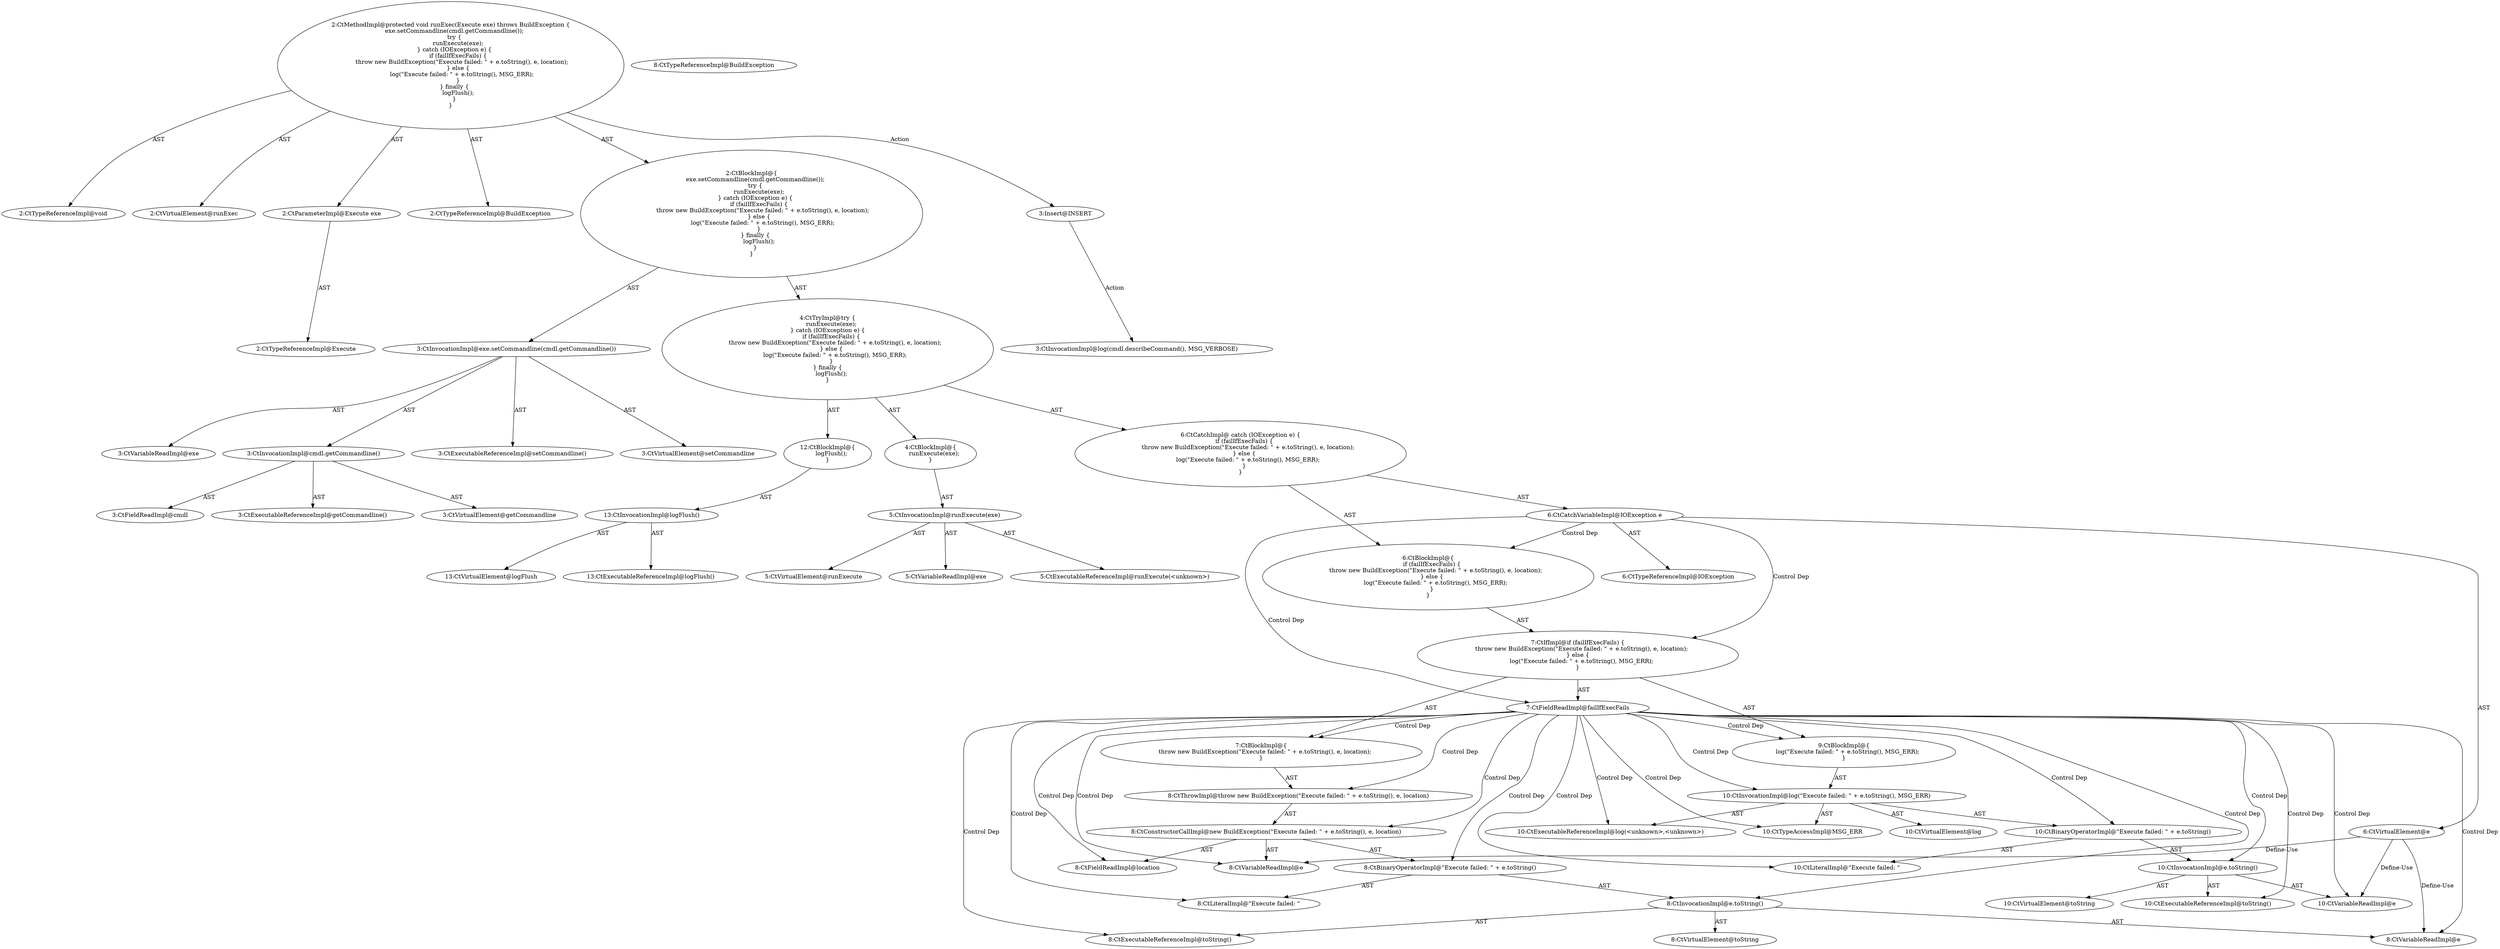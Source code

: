 digraph "runExec#?,Execute" {
0 [label="2:CtTypeReferenceImpl@void" shape=ellipse]
1 [label="2:CtVirtualElement@runExec" shape=ellipse]
2 [label="2:CtParameterImpl@Execute exe" shape=ellipse]
3 [label="2:CtTypeReferenceImpl@Execute" shape=ellipse]
4 [label="2:CtTypeReferenceImpl@BuildException" shape=ellipse]
5 [label="3:CtExecutableReferenceImpl@setCommandline()" shape=ellipse]
6 [label="3:CtVirtualElement@setCommandline" shape=ellipse]
7 [label="3:CtVariableReadImpl@exe" shape=ellipse]
8 [label="3:CtExecutableReferenceImpl@getCommandline()" shape=ellipse]
9 [label="3:CtVirtualElement@getCommandline" shape=ellipse]
10 [label="3:CtFieldReadImpl@cmdl" shape=ellipse]
11 [label="3:CtInvocationImpl@cmdl.getCommandline()" shape=ellipse]
12 [label="3:CtInvocationImpl@exe.setCommandline(cmdl.getCommandline())" shape=ellipse]
13 [label="5:CtExecutableReferenceImpl@runExecute(<unknown>)" shape=ellipse]
14 [label="5:CtVirtualElement@runExecute" shape=ellipse]
15 [label="5:CtVariableReadImpl@exe" shape=ellipse]
16 [label="5:CtInvocationImpl@runExecute(exe)" shape=ellipse]
17 [label="4:CtBlockImpl@\{
    runExecute(exe);
\}" shape=ellipse]
18 [label="6:CtVirtualElement@e" shape=ellipse]
19 [label="6:CtTypeReferenceImpl@IOException" shape=ellipse]
20 [label="6:CtCatchVariableImpl@IOException e" shape=ellipse]
21 [label="7:CtFieldReadImpl@failIfExecFails" shape=ellipse]
22 [label="8:CtTypeReferenceImpl@BuildException" shape=ellipse]
23 [label="8:CtLiteralImpl@\"Execute failed: \"" shape=ellipse]
24 [label="8:CtExecutableReferenceImpl@toString()" shape=ellipse]
25 [label="8:CtVirtualElement@toString" shape=ellipse]
26 [label="8:CtVariableReadImpl@e" shape=ellipse]
27 [label="8:CtInvocationImpl@e.toString()" shape=ellipse]
28 [label="8:CtBinaryOperatorImpl@\"Execute failed: \" + e.toString()" shape=ellipse]
29 [label="8:CtVariableReadImpl@e" shape=ellipse]
30 [label="8:CtFieldReadImpl@location" shape=ellipse]
31 [label="8:CtConstructorCallImpl@new BuildException(\"Execute failed: \" + e.toString(), e, location)" shape=ellipse]
32 [label="8:CtThrowImpl@throw new BuildException(\"Execute failed: \" + e.toString(), e, location)" shape=ellipse]
33 [label="7:CtBlockImpl@\{
    throw new BuildException(\"Execute failed: \" + e.toString(), e, location);
\}" shape=ellipse]
34 [label="10:CtExecutableReferenceImpl@log(<unknown>,<unknown>)" shape=ellipse]
35 [label="10:CtVirtualElement@log" shape=ellipse]
36 [label="10:CtLiteralImpl@\"Execute failed: \"" shape=ellipse]
37 [label="10:CtExecutableReferenceImpl@toString()" shape=ellipse]
38 [label="10:CtVirtualElement@toString" shape=ellipse]
39 [label="10:CtVariableReadImpl@e" shape=ellipse]
40 [label="10:CtInvocationImpl@e.toString()" shape=ellipse]
41 [label="10:CtBinaryOperatorImpl@\"Execute failed: \" + e.toString()" shape=ellipse]
42 [label="10:CtTypeAccessImpl@MSG_ERR" shape=ellipse]
43 [label="10:CtInvocationImpl@log(\"Execute failed: \" + e.toString(), MSG_ERR)" shape=ellipse]
44 [label="9:CtBlockImpl@\{
    log(\"Execute failed: \" + e.toString(), MSG_ERR);
\}" shape=ellipse]
45 [label="7:CtIfImpl@if (failIfExecFails) \{
    throw new BuildException(\"Execute failed: \" + e.toString(), e, location);
\} else \{
    log(\"Execute failed: \" + e.toString(), MSG_ERR);
\}" shape=ellipse]
46 [label="6:CtBlockImpl@\{
    if (failIfExecFails) \{
        throw new BuildException(\"Execute failed: \" + e.toString(), e, location);
    \} else \{
        log(\"Execute failed: \" + e.toString(), MSG_ERR);
    \}
\}" shape=ellipse]
47 [label="6:CtCatchImpl@ catch (IOException e) \{
    if (failIfExecFails) \{
        throw new BuildException(\"Execute failed: \" + e.toString(), e, location);
    \} else \{
        log(\"Execute failed: \" + e.toString(), MSG_ERR);
    \}
\}" shape=ellipse]
48 [label="13:CtExecutableReferenceImpl@logFlush()" shape=ellipse]
49 [label="13:CtVirtualElement@logFlush" shape=ellipse]
50 [label="13:CtInvocationImpl@logFlush()" shape=ellipse]
51 [label="12:CtBlockImpl@\{
    logFlush();
\}" shape=ellipse]
52 [label="4:CtTryImpl@try \{
    runExecute(exe);
\} catch (IOException e) \{
    if (failIfExecFails) \{
        throw new BuildException(\"Execute failed: \" + e.toString(), e, location);
    \} else \{
        log(\"Execute failed: \" + e.toString(), MSG_ERR);
    \}
\} finally \{
    logFlush();
\}" shape=ellipse]
53 [label="2:CtBlockImpl@\{
    exe.setCommandline(cmdl.getCommandline());
    try \{
        runExecute(exe);
    \} catch (IOException e) \{
        if (failIfExecFails) \{
            throw new BuildException(\"Execute failed: \" + e.toString(), e, location);
        \} else \{
            log(\"Execute failed: \" + e.toString(), MSG_ERR);
        \}
    \} finally \{
        logFlush();
    \}
\}" shape=ellipse]
54 [label="2:CtMethodImpl@protected void runExec(Execute exe) throws BuildException \{
    exe.setCommandline(cmdl.getCommandline());
    try \{
        runExecute(exe);
    \} catch (IOException e) \{
        if (failIfExecFails) \{
            throw new BuildException(\"Execute failed: \" + e.toString(), e, location);
        \} else \{
            log(\"Execute failed: \" + e.toString(), MSG_ERR);
        \}
    \} finally \{
        logFlush();
    \}
\}" shape=ellipse]
55 [label="3:Insert@INSERT" shape=ellipse]
56 [label="3:CtInvocationImpl@log(cmdl.describeCommand(), MSG_VERBOSE)" shape=ellipse]
2 -> 3 [label="AST"];
11 -> 9 [label="AST"];
11 -> 10 [label="AST"];
11 -> 8 [label="AST"];
12 -> 6 [label="AST"];
12 -> 7 [label="AST"];
12 -> 5 [label="AST"];
12 -> 11 [label="AST"];
16 -> 14 [label="AST"];
16 -> 13 [label="AST"];
16 -> 15 [label="AST"];
17 -> 16 [label="AST"];
18 -> 26 [label="Define-Use"];
18 -> 29 [label="Define-Use"];
18 -> 39 [label="Define-Use"];
20 -> 18 [label="AST"];
20 -> 19 [label="AST"];
20 -> 46 [label="Control Dep"];
20 -> 45 [label="Control Dep"];
20 -> 21 [label="Control Dep"];
21 -> 33 [label="Control Dep"];
21 -> 32 [label="Control Dep"];
21 -> 31 [label="Control Dep"];
21 -> 28 [label="Control Dep"];
21 -> 23 [label="Control Dep"];
21 -> 27 [label="Control Dep"];
21 -> 24 [label="Control Dep"];
21 -> 26 [label="Control Dep"];
21 -> 29 [label="Control Dep"];
21 -> 30 [label="Control Dep"];
21 -> 44 [label="Control Dep"];
21 -> 43 [label="Control Dep"];
21 -> 34 [label="Control Dep"];
21 -> 41 [label="Control Dep"];
21 -> 36 [label="Control Dep"];
21 -> 40 [label="Control Dep"];
21 -> 37 [label="Control Dep"];
21 -> 39 [label="Control Dep"];
21 -> 42 [label="Control Dep"];
27 -> 25 [label="AST"];
27 -> 26 [label="AST"];
27 -> 24 [label="AST"];
28 -> 23 [label="AST"];
28 -> 27 [label="AST"];
31 -> 28 [label="AST"];
31 -> 29 [label="AST"];
31 -> 30 [label="AST"];
32 -> 31 [label="AST"];
33 -> 32 [label="AST"];
40 -> 38 [label="AST"];
40 -> 39 [label="AST"];
40 -> 37 [label="AST"];
41 -> 36 [label="AST"];
41 -> 40 [label="AST"];
43 -> 35 [label="AST"];
43 -> 34 [label="AST"];
43 -> 41 [label="AST"];
43 -> 42 [label="AST"];
44 -> 43 [label="AST"];
45 -> 21 [label="AST"];
45 -> 33 [label="AST"];
45 -> 44 [label="AST"];
46 -> 45 [label="AST"];
47 -> 20 [label="AST"];
47 -> 46 [label="AST"];
50 -> 49 [label="AST"];
50 -> 48 [label="AST"];
51 -> 50 [label="AST"];
52 -> 17 [label="AST"];
52 -> 47 [label="AST"];
52 -> 51 [label="AST"];
53 -> 12 [label="AST"];
53 -> 52 [label="AST"];
54 -> 1 [label="AST"];
54 -> 0 [label="AST"];
54 -> 2 [label="AST"];
54 -> 4 [label="AST"];
54 -> 53 [label="AST"];
54 -> 55 [label="Action"];
55 -> 56 [label="Action"];
}